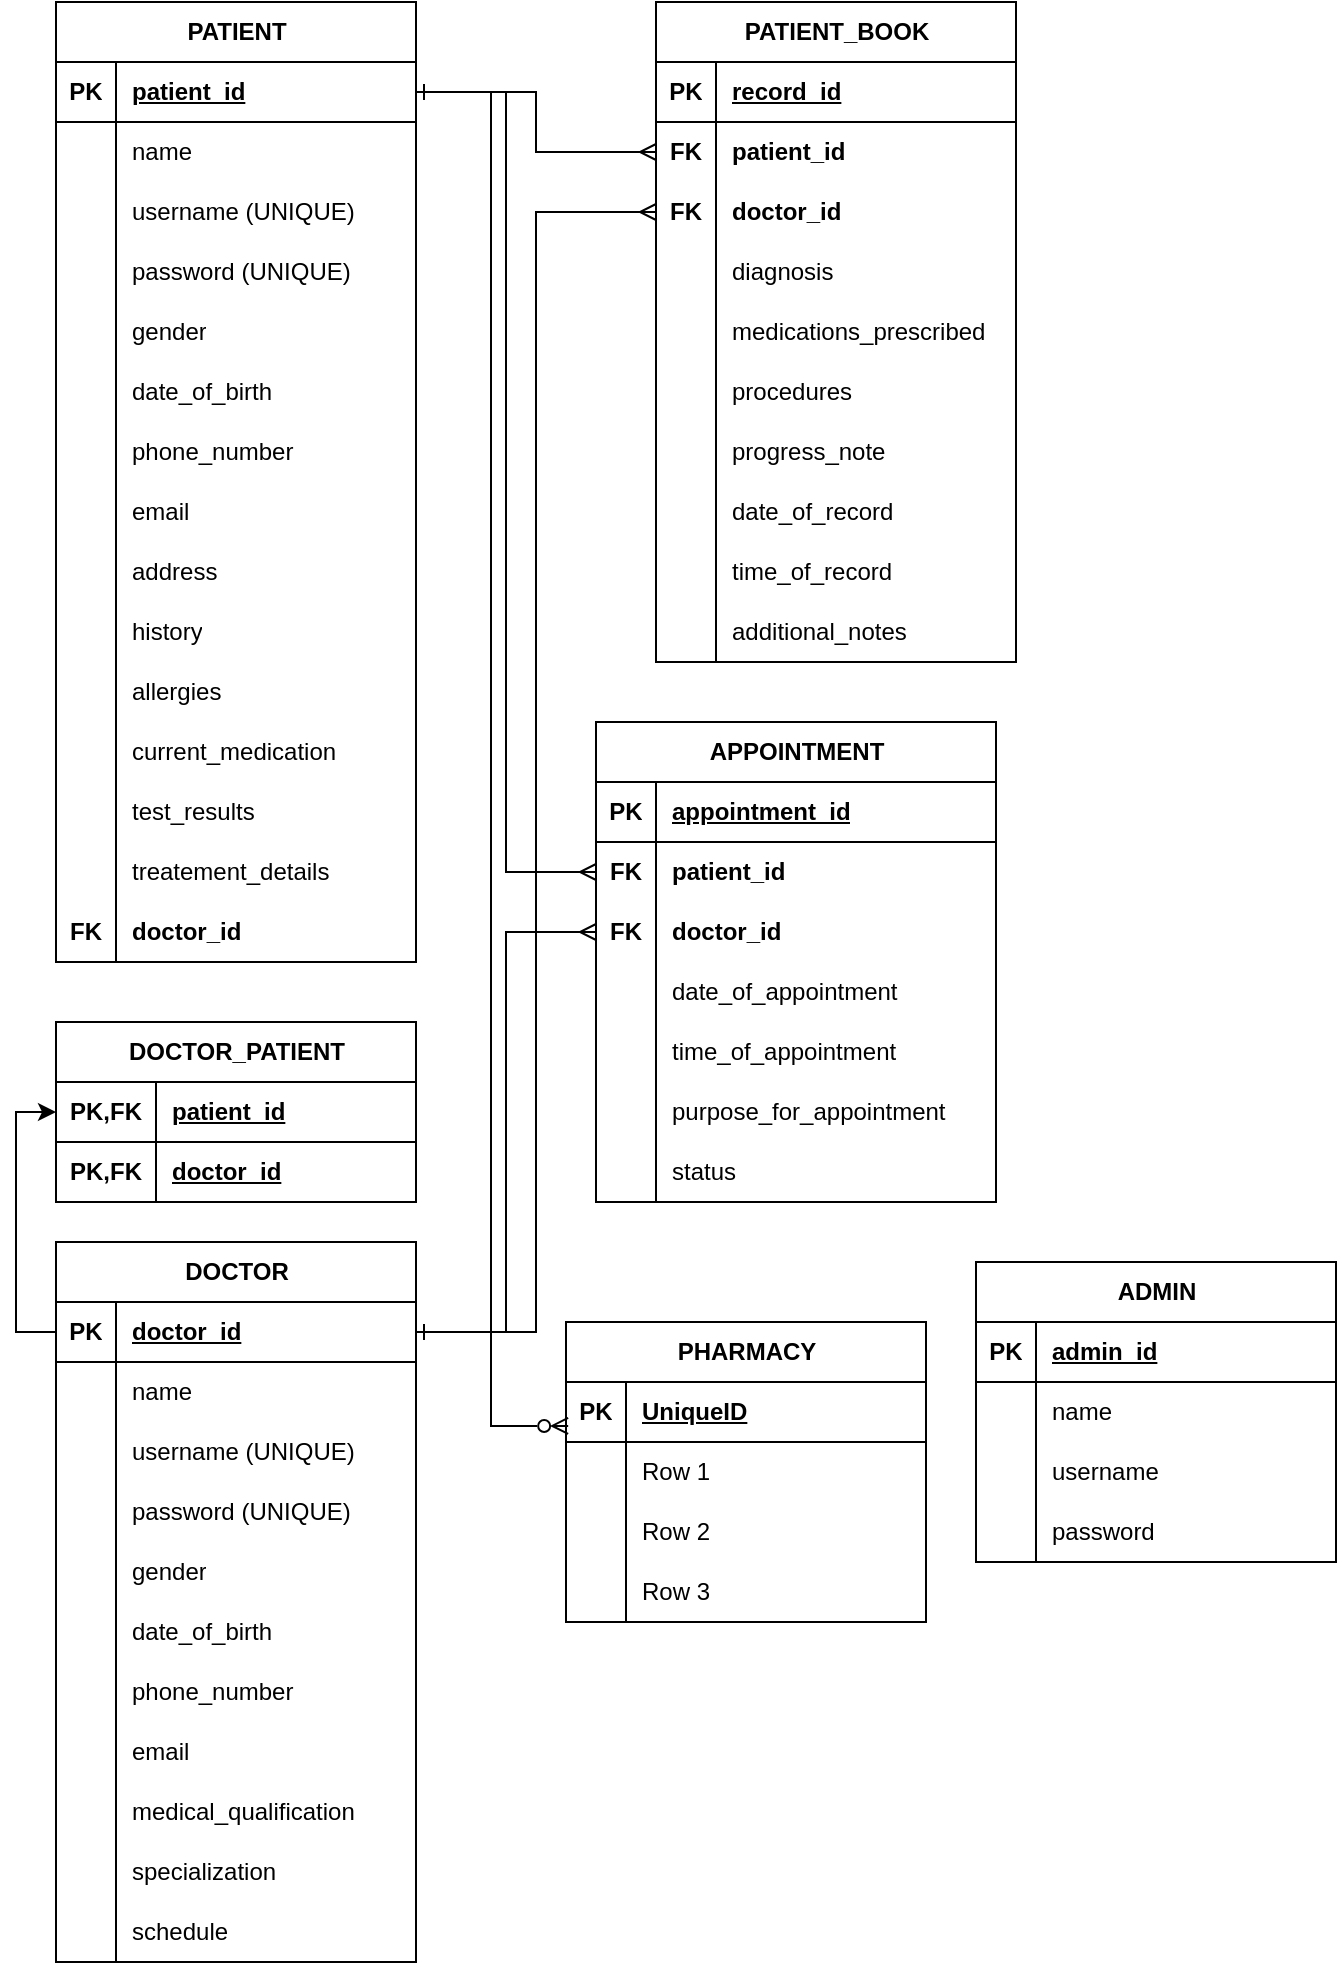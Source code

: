 <mxfile version="21.6.1" type="github">
  <diagram name="Page-1" id="iF0cYA6fv_yknLi8xPLP">
    <mxGraphModel dx="739" dy="453" grid="1" gridSize="10" guides="1" tooltips="1" connect="1" arrows="1" fold="1" page="1" pageScale="1" pageWidth="850" pageHeight="1100" math="0" shadow="0">
      <root>
        <mxCell id="0" />
        <mxCell id="1" parent="0" />
        <mxCell id="O5bN1ztFPxRPgAHaJIFw-1" value="PATIENT" style="shape=table;startSize=30;container=1;collapsible=1;childLayout=tableLayout;fixedRows=1;rowLines=0;fontStyle=1;align=center;resizeLast=1;html=1;" vertex="1" parent="1">
          <mxGeometry x="80" y="30" width="180" height="480" as="geometry" />
        </mxCell>
        <mxCell id="O5bN1ztFPxRPgAHaJIFw-2" value="" style="shape=tableRow;horizontal=0;startSize=0;swimlaneHead=0;swimlaneBody=0;fillColor=none;collapsible=0;dropTarget=0;points=[[0,0.5],[1,0.5]];portConstraint=eastwest;top=0;left=0;right=0;bottom=1;" vertex="1" parent="O5bN1ztFPxRPgAHaJIFw-1">
          <mxGeometry y="30" width="180" height="30" as="geometry" />
        </mxCell>
        <mxCell id="O5bN1ztFPxRPgAHaJIFw-3" value="PK" style="shape=partialRectangle;connectable=0;fillColor=none;top=0;left=0;bottom=0;right=0;fontStyle=1;overflow=hidden;whiteSpace=wrap;html=1;" vertex="1" parent="O5bN1ztFPxRPgAHaJIFw-2">
          <mxGeometry width="30" height="30" as="geometry">
            <mxRectangle width="30" height="30" as="alternateBounds" />
          </mxGeometry>
        </mxCell>
        <mxCell id="O5bN1ztFPxRPgAHaJIFw-4" value="patient_id" style="shape=partialRectangle;connectable=0;fillColor=none;top=0;left=0;bottom=0;right=0;align=left;spacingLeft=6;fontStyle=5;overflow=hidden;whiteSpace=wrap;html=1;" vertex="1" parent="O5bN1ztFPxRPgAHaJIFw-2">
          <mxGeometry x="30" width="150" height="30" as="geometry">
            <mxRectangle width="150" height="30" as="alternateBounds" />
          </mxGeometry>
        </mxCell>
        <mxCell id="O5bN1ztFPxRPgAHaJIFw-5" value="" style="shape=tableRow;horizontal=0;startSize=0;swimlaneHead=0;swimlaneBody=0;fillColor=none;collapsible=0;dropTarget=0;points=[[0,0.5],[1,0.5]];portConstraint=eastwest;top=0;left=0;right=0;bottom=0;" vertex="1" parent="O5bN1ztFPxRPgAHaJIFw-1">
          <mxGeometry y="60" width="180" height="30" as="geometry" />
        </mxCell>
        <mxCell id="O5bN1ztFPxRPgAHaJIFw-6" value="" style="shape=partialRectangle;connectable=0;fillColor=none;top=0;left=0;bottom=0;right=0;editable=1;overflow=hidden;whiteSpace=wrap;html=1;" vertex="1" parent="O5bN1ztFPxRPgAHaJIFw-5">
          <mxGeometry width="30" height="30" as="geometry">
            <mxRectangle width="30" height="30" as="alternateBounds" />
          </mxGeometry>
        </mxCell>
        <mxCell id="O5bN1ztFPxRPgAHaJIFw-7" value="name" style="shape=partialRectangle;connectable=0;fillColor=none;top=0;left=0;bottom=0;right=0;align=left;spacingLeft=6;overflow=hidden;whiteSpace=wrap;html=1;" vertex="1" parent="O5bN1ztFPxRPgAHaJIFw-5">
          <mxGeometry x="30" width="150" height="30" as="geometry">
            <mxRectangle width="150" height="30" as="alternateBounds" />
          </mxGeometry>
        </mxCell>
        <mxCell id="O5bN1ztFPxRPgAHaJIFw-118" value="" style="shape=tableRow;horizontal=0;startSize=0;swimlaneHead=0;swimlaneBody=0;fillColor=none;collapsible=0;dropTarget=0;points=[[0,0.5],[1,0.5]];portConstraint=eastwest;top=0;left=0;right=0;bottom=0;" vertex="1" parent="O5bN1ztFPxRPgAHaJIFw-1">
          <mxGeometry y="90" width="180" height="30" as="geometry" />
        </mxCell>
        <mxCell id="O5bN1ztFPxRPgAHaJIFw-119" value="" style="shape=partialRectangle;connectable=0;fillColor=none;top=0;left=0;bottom=0;right=0;editable=1;overflow=hidden;whiteSpace=wrap;html=1;" vertex="1" parent="O5bN1ztFPxRPgAHaJIFw-118">
          <mxGeometry width="30" height="30" as="geometry">
            <mxRectangle width="30" height="30" as="alternateBounds" />
          </mxGeometry>
        </mxCell>
        <mxCell id="O5bN1ztFPxRPgAHaJIFw-120" value="username (UNIQUE)" style="shape=partialRectangle;connectable=0;fillColor=none;top=0;left=0;bottom=0;right=0;align=left;spacingLeft=6;overflow=hidden;whiteSpace=wrap;html=1;" vertex="1" parent="O5bN1ztFPxRPgAHaJIFw-118">
          <mxGeometry x="30" width="150" height="30" as="geometry">
            <mxRectangle width="150" height="30" as="alternateBounds" />
          </mxGeometry>
        </mxCell>
        <mxCell id="O5bN1ztFPxRPgAHaJIFw-121" value="" style="shape=tableRow;horizontal=0;startSize=0;swimlaneHead=0;swimlaneBody=0;fillColor=none;collapsible=0;dropTarget=0;points=[[0,0.5],[1,0.5]];portConstraint=eastwest;top=0;left=0;right=0;bottom=0;" vertex="1" parent="O5bN1ztFPxRPgAHaJIFw-1">
          <mxGeometry y="120" width="180" height="30" as="geometry" />
        </mxCell>
        <mxCell id="O5bN1ztFPxRPgAHaJIFw-122" value="" style="shape=partialRectangle;connectable=0;fillColor=none;top=0;left=0;bottom=0;right=0;editable=1;overflow=hidden;whiteSpace=wrap;html=1;" vertex="1" parent="O5bN1ztFPxRPgAHaJIFw-121">
          <mxGeometry width="30" height="30" as="geometry">
            <mxRectangle width="30" height="30" as="alternateBounds" />
          </mxGeometry>
        </mxCell>
        <mxCell id="O5bN1ztFPxRPgAHaJIFw-123" value="password (UNIQUE)" style="shape=partialRectangle;connectable=0;fillColor=none;top=0;left=0;bottom=0;right=0;align=left;spacingLeft=6;overflow=hidden;whiteSpace=wrap;html=1;" vertex="1" parent="O5bN1ztFPxRPgAHaJIFw-121">
          <mxGeometry x="30" width="150" height="30" as="geometry">
            <mxRectangle width="150" height="30" as="alternateBounds" />
          </mxGeometry>
        </mxCell>
        <mxCell id="O5bN1ztFPxRPgAHaJIFw-8" value="" style="shape=tableRow;horizontal=0;startSize=0;swimlaneHead=0;swimlaneBody=0;fillColor=none;collapsible=0;dropTarget=0;points=[[0,0.5],[1,0.5]];portConstraint=eastwest;top=0;left=0;right=0;bottom=0;" vertex="1" parent="O5bN1ztFPxRPgAHaJIFw-1">
          <mxGeometry y="150" width="180" height="30" as="geometry" />
        </mxCell>
        <mxCell id="O5bN1ztFPxRPgAHaJIFw-9" value="" style="shape=partialRectangle;connectable=0;fillColor=none;top=0;left=0;bottom=0;right=0;editable=1;overflow=hidden;whiteSpace=wrap;html=1;" vertex="1" parent="O5bN1ztFPxRPgAHaJIFw-8">
          <mxGeometry width="30" height="30" as="geometry">
            <mxRectangle width="30" height="30" as="alternateBounds" />
          </mxGeometry>
        </mxCell>
        <mxCell id="O5bN1ztFPxRPgAHaJIFw-10" value="gender" style="shape=partialRectangle;connectable=0;fillColor=none;top=0;left=0;bottom=0;right=0;align=left;spacingLeft=6;overflow=hidden;whiteSpace=wrap;html=1;" vertex="1" parent="O5bN1ztFPxRPgAHaJIFw-8">
          <mxGeometry x="30" width="150" height="30" as="geometry">
            <mxRectangle width="150" height="30" as="alternateBounds" />
          </mxGeometry>
        </mxCell>
        <mxCell id="O5bN1ztFPxRPgAHaJIFw-11" value="" style="shape=tableRow;horizontal=0;startSize=0;swimlaneHead=0;swimlaneBody=0;fillColor=none;collapsible=0;dropTarget=0;points=[[0,0.5],[1,0.5]];portConstraint=eastwest;top=0;left=0;right=0;bottom=0;" vertex="1" parent="O5bN1ztFPxRPgAHaJIFw-1">
          <mxGeometry y="180" width="180" height="30" as="geometry" />
        </mxCell>
        <mxCell id="O5bN1ztFPxRPgAHaJIFw-12" value="" style="shape=partialRectangle;connectable=0;fillColor=none;top=0;left=0;bottom=0;right=0;editable=1;overflow=hidden;whiteSpace=wrap;html=1;" vertex="1" parent="O5bN1ztFPxRPgAHaJIFw-11">
          <mxGeometry width="30" height="30" as="geometry">
            <mxRectangle width="30" height="30" as="alternateBounds" />
          </mxGeometry>
        </mxCell>
        <mxCell id="O5bN1ztFPxRPgAHaJIFw-13" value="date_of_birth" style="shape=partialRectangle;connectable=0;fillColor=none;top=0;left=0;bottom=0;right=0;align=left;spacingLeft=6;overflow=hidden;whiteSpace=wrap;html=1;" vertex="1" parent="O5bN1ztFPxRPgAHaJIFw-11">
          <mxGeometry x="30" width="150" height="30" as="geometry">
            <mxRectangle width="150" height="30" as="alternateBounds" />
          </mxGeometry>
        </mxCell>
        <mxCell id="O5bN1ztFPxRPgAHaJIFw-79" value="" style="shape=tableRow;horizontal=0;startSize=0;swimlaneHead=0;swimlaneBody=0;fillColor=none;collapsible=0;dropTarget=0;points=[[0,0.5],[1,0.5]];portConstraint=eastwest;top=0;left=0;right=0;bottom=0;" vertex="1" parent="O5bN1ztFPxRPgAHaJIFw-1">
          <mxGeometry y="210" width="180" height="30" as="geometry" />
        </mxCell>
        <mxCell id="O5bN1ztFPxRPgAHaJIFw-80" value="" style="shape=partialRectangle;connectable=0;fillColor=none;top=0;left=0;bottom=0;right=0;editable=1;overflow=hidden;whiteSpace=wrap;html=1;" vertex="1" parent="O5bN1ztFPxRPgAHaJIFw-79">
          <mxGeometry width="30" height="30" as="geometry">
            <mxRectangle width="30" height="30" as="alternateBounds" />
          </mxGeometry>
        </mxCell>
        <mxCell id="O5bN1ztFPxRPgAHaJIFw-81" value="phone_number" style="shape=partialRectangle;connectable=0;fillColor=none;top=0;left=0;bottom=0;right=0;align=left;spacingLeft=6;overflow=hidden;whiteSpace=wrap;html=1;" vertex="1" parent="O5bN1ztFPxRPgAHaJIFw-79">
          <mxGeometry x="30" width="150" height="30" as="geometry">
            <mxRectangle width="150" height="30" as="alternateBounds" />
          </mxGeometry>
        </mxCell>
        <mxCell id="O5bN1ztFPxRPgAHaJIFw-82" value="" style="shape=tableRow;horizontal=0;startSize=0;swimlaneHead=0;swimlaneBody=0;fillColor=none;collapsible=0;dropTarget=0;points=[[0,0.5],[1,0.5]];portConstraint=eastwest;top=0;left=0;right=0;bottom=0;" vertex="1" parent="O5bN1ztFPxRPgAHaJIFw-1">
          <mxGeometry y="240" width="180" height="30" as="geometry" />
        </mxCell>
        <mxCell id="O5bN1ztFPxRPgAHaJIFw-83" value="" style="shape=partialRectangle;connectable=0;fillColor=none;top=0;left=0;bottom=0;right=0;editable=1;overflow=hidden;whiteSpace=wrap;html=1;" vertex="1" parent="O5bN1ztFPxRPgAHaJIFw-82">
          <mxGeometry width="30" height="30" as="geometry">
            <mxRectangle width="30" height="30" as="alternateBounds" />
          </mxGeometry>
        </mxCell>
        <mxCell id="O5bN1ztFPxRPgAHaJIFw-84" value="email" style="shape=partialRectangle;connectable=0;fillColor=none;top=0;left=0;bottom=0;right=0;align=left;spacingLeft=6;overflow=hidden;whiteSpace=wrap;html=1;" vertex="1" parent="O5bN1ztFPxRPgAHaJIFw-82">
          <mxGeometry x="30" width="150" height="30" as="geometry">
            <mxRectangle width="150" height="30" as="alternateBounds" />
          </mxGeometry>
        </mxCell>
        <mxCell id="O5bN1ztFPxRPgAHaJIFw-85" value="" style="shape=tableRow;horizontal=0;startSize=0;swimlaneHead=0;swimlaneBody=0;fillColor=none;collapsible=0;dropTarget=0;points=[[0,0.5],[1,0.5]];portConstraint=eastwest;top=0;left=0;right=0;bottom=0;" vertex="1" parent="O5bN1ztFPxRPgAHaJIFw-1">
          <mxGeometry y="270" width="180" height="30" as="geometry" />
        </mxCell>
        <mxCell id="O5bN1ztFPxRPgAHaJIFw-86" value="" style="shape=partialRectangle;connectable=0;fillColor=none;top=0;left=0;bottom=0;right=0;editable=1;overflow=hidden;whiteSpace=wrap;html=1;" vertex="1" parent="O5bN1ztFPxRPgAHaJIFw-85">
          <mxGeometry width="30" height="30" as="geometry">
            <mxRectangle width="30" height="30" as="alternateBounds" />
          </mxGeometry>
        </mxCell>
        <mxCell id="O5bN1ztFPxRPgAHaJIFw-87" value="address" style="shape=partialRectangle;connectable=0;fillColor=none;top=0;left=0;bottom=0;right=0;align=left;spacingLeft=6;overflow=hidden;whiteSpace=wrap;html=1;" vertex="1" parent="O5bN1ztFPxRPgAHaJIFw-85">
          <mxGeometry x="30" width="150" height="30" as="geometry">
            <mxRectangle width="150" height="30" as="alternateBounds" />
          </mxGeometry>
        </mxCell>
        <mxCell id="O5bN1ztFPxRPgAHaJIFw-88" value="" style="shape=tableRow;horizontal=0;startSize=0;swimlaneHead=0;swimlaneBody=0;fillColor=none;collapsible=0;dropTarget=0;points=[[0,0.5],[1,0.5]];portConstraint=eastwest;top=0;left=0;right=0;bottom=0;" vertex="1" parent="O5bN1ztFPxRPgAHaJIFw-1">
          <mxGeometry y="300" width="180" height="30" as="geometry" />
        </mxCell>
        <mxCell id="O5bN1ztFPxRPgAHaJIFw-89" value="" style="shape=partialRectangle;connectable=0;fillColor=none;top=0;left=0;bottom=0;right=0;editable=1;overflow=hidden;whiteSpace=wrap;html=1;" vertex="1" parent="O5bN1ztFPxRPgAHaJIFw-88">
          <mxGeometry width="30" height="30" as="geometry">
            <mxRectangle width="30" height="30" as="alternateBounds" />
          </mxGeometry>
        </mxCell>
        <mxCell id="O5bN1ztFPxRPgAHaJIFw-90" value="history" style="shape=partialRectangle;connectable=0;fillColor=none;top=0;left=0;bottom=0;right=0;align=left;spacingLeft=6;overflow=hidden;whiteSpace=wrap;html=1;" vertex="1" parent="O5bN1ztFPxRPgAHaJIFw-88">
          <mxGeometry x="30" width="150" height="30" as="geometry">
            <mxRectangle width="150" height="30" as="alternateBounds" />
          </mxGeometry>
        </mxCell>
        <mxCell id="O5bN1ztFPxRPgAHaJIFw-91" value="" style="shape=tableRow;horizontal=0;startSize=0;swimlaneHead=0;swimlaneBody=0;fillColor=none;collapsible=0;dropTarget=0;points=[[0,0.5],[1,0.5]];portConstraint=eastwest;top=0;left=0;right=0;bottom=0;" vertex="1" parent="O5bN1ztFPxRPgAHaJIFw-1">
          <mxGeometry y="330" width="180" height="30" as="geometry" />
        </mxCell>
        <mxCell id="O5bN1ztFPxRPgAHaJIFw-92" value="" style="shape=partialRectangle;connectable=0;fillColor=none;top=0;left=0;bottom=0;right=0;editable=1;overflow=hidden;whiteSpace=wrap;html=1;" vertex="1" parent="O5bN1ztFPxRPgAHaJIFw-91">
          <mxGeometry width="30" height="30" as="geometry">
            <mxRectangle width="30" height="30" as="alternateBounds" />
          </mxGeometry>
        </mxCell>
        <mxCell id="O5bN1ztFPxRPgAHaJIFw-93" value="allergies" style="shape=partialRectangle;connectable=0;fillColor=none;top=0;left=0;bottom=0;right=0;align=left;spacingLeft=6;overflow=hidden;whiteSpace=wrap;html=1;" vertex="1" parent="O5bN1ztFPxRPgAHaJIFw-91">
          <mxGeometry x="30" width="150" height="30" as="geometry">
            <mxRectangle width="150" height="30" as="alternateBounds" />
          </mxGeometry>
        </mxCell>
        <mxCell id="O5bN1ztFPxRPgAHaJIFw-94" value="" style="shape=tableRow;horizontal=0;startSize=0;swimlaneHead=0;swimlaneBody=0;fillColor=none;collapsible=0;dropTarget=0;points=[[0,0.5],[1,0.5]];portConstraint=eastwest;top=0;left=0;right=0;bottom=0;" vertex="1" parent="O5bN1ztFPxRPgAHaJIFw-1">
          <mxGeometry y="360" width="180" height="30" as="geometry" />
        </mxCell>
        <mxCell id="O5bN1ztFPxRPgAHaJIFw-95" value="" style="shape=partialRectangle;connectable=0;fillColor=none;top=0;left=0;bottom=0;right=0;editable=1;overflow=hidden;whiteSpace=wrap;html=1;" vertex="1" parent="O5bN1ztFPxRPgAHaJIFw-94">
          <mxGeometry width="30" height="30" as="geometry">
            <mxRectangle width="30" height="30" as="alternateBounds" />
          </mxGeometry>
        </mxCell>
        <mxCell id="O5bN1ztFPxRPgAHaJIFw-96" value="current_medication" style="shape=partialRectangle;connectable=0;fillColor=none;top=0;left=0;bottom=0;right=0;align=left;spacingLeft=6;overflow=hidden;whiteSpace=wrap;html=1;" vertex="1" parent="O5bN1ztFPxRPgAHaJIFw-94">
          <mxGeometry x="30" width="150" height="30" as="geometry">
            <mxRectangle width="150" height="30" as="alternateBounds" />
          </mxGeometry>
        </mxCell>
        <mxCell id="O5bN1ztFPxRPgAHaJIFw-97" value="" style="shape=tableRow;horizontal=0;startSize=0;swimlaneHead=0;swimlaneBody=0;fillColor=none;collapsible=0;dropTarget=0;points=[[0,0.5],[1,0.5]];portConstraint=eastwest;top=0;left=0;right=0;bottom=0;" vertex="1" parent="O5bN1ztFPxRPgAHaJIFw-1">
          <mxGeometry y="390" width="180" height="30" as="geometry" />
        </mxCell>
        <mxCell id="O5bN1ztFPxRPgAHaJIFw-98" value="" style="shape=partialRectangle;connectable=0;fillColor=none;top=0;left=0;bottom=0;right=0;editable=1;overflow=hidden;whiteSpace=wrap;html=1;" vertex="1" parent="O5bN1ztFPxRPgAHaJIFw-97">
          <mxGeometry width="30" height="30" as="geometry">
            <mxRectangle width="30" height="30" as="alternateBounds" />
          </mxGeometry>
        </mxCell>
        <mxCell id="O5bN1ztFPxRPgAHaJIFw-99" value="test_results" style="shape=partialRectangle;connectable=0;fillColor=none;top=0;left=0;bottom=0;right=0;align=left;spacingLeft=6;overflow=hidden;whiteSpace=wrap;html=1;" vertex="1" parent="O5bN1ztFPxRPgAHaJIFw-97">
          <mxGeometry x="30" width="150" height="30" as="geometry">
            <mxRectangle width="150" height="30" as="alternateBounds" />
          </mxGeometry>
        </mxCell>
        <mxCell id="O5bN1ztFPxRPgAHaJIFw-100" value="" style="shape=tableRow;horizontal=0;startSize=0;swimlaneHead=0;swimlaneBody=0;fillColor=none;collapsible=0;dropTarget=0;points=[[0,0.5],[1,0.5]];portConstraint=eastwest;top=0;left=0;right=0;bottom=0;" vertex="1" parent="O5bN1ztFPxRPgAHaJIFw-1">
          <mxGeometry y="420" width="180" height="30" as="geometry" />
        </mxCell>
        <mxCell id="O5bN1ztFPxRPgAHaJIFw-101" value="" style="shape=partialRectangle;connectable=0;fillColor=none;top=0;left=0;bottom=0;right=0;editable=1;overflow=hidden;whiteSpace=wrap;html=1;" vertex="1" parent="O5bN1ztFPxRPgAHaJIFw-100">
          <mxGeometry width="30" height="30" as="geometry">
            <mxRectangle width="30" height="30" as="alternateBounds" />
          </mxGeometry>
        </mxCell>
        <mxCell id="O5bN1ztFPxRPgAHaJIFw-102" value="treatement_details" style="shape=partialRectangle;connectable=0;fillColor=none;top=0;left=0;bottom=0;right=0;align=left;spacingLeft=6;overflow=hidden;whiteSpace=wrap;html=1;" vertex="1" parent="O5bN1ztFPxRPgAHaJIFw-100">
          <mxGeometry x="30" width="150" height="30" as="geometry">
            <mxRectangle width="150" height="30" as="alternateBounds" />
          </mxGeometry>
        </mxCell>
        <mxCell id="O5bN1ztFPxRPgAHaJIFw-106" value="" style="shape=tableRow;horizontal=0;startSize=0;swimlaneHead=0;swimlaneBody=0;fillColor=none;collapsible=0;dropTarget=0;points=[[0,0.5],[1,0.5]];portConstraint=eastwest;top=0;left=0;right=0;bottom=0;" vertex="1" parent="O5bN1ztFPxRPgAHaJIFw-1">
          <mxGeometry y="450" width="180" height="30" as="geometry" />
        </mxCell>
        <mxCell id="O5bN1ztFPxRPgAHaJIFw-107" value="&lt;b&gt;FK&lt;/b&gt;" style="shape=partialRectangle;connectable=0;fillColor=none;top=0;left=0;bottom=0;right=0;editable=1;overflow=hidden;whiteSpace=wrap;html=1;" vertex="1" parent="O5bN1ztFPxRPgAHaJIFw-106">
          <mxGeometry width="30" height="30" as="geometry">
            <mxRectangle width="30" height="30" as="alternateBounds" />
          </mxGeometry>
        </mxCell>
        <mxCell id="O5bN1ztFPxRPgAHaJIFw-108" value="&lt;b&gt;doctor_id&lt;/b&gt;" style="shape=partialRectangle;connectable=0;fillColor=none;top=0;left=0;bottom=0;right=0;align=left;spacingLeft=6;overflow=hidden;whiteSpace=wrap;html=1;" vertex="1" parent="O5bN1ztFPxRPgAHaJIFw-106">
          <mxGeometry x="30" width="150" height="30" as="geometry">
            <mxRectangle width="150" height="30" as="alternateBounds" />
          </mxGeometry>
        </mxCell>
        <mxCell id="O5bN1ztFPxRPgAHaJIFw-14" value="ADMIN" style="shape=table;startSize=30;container=1;collapsible=1;childLayout=tableLayout;fixedRows=1;rowLines=0;fontStyle=1;align=center;resizeLast=1;html=1;" vertex="1" parent="1">
          <mxGeometry x="540" y="660" width="180" height="150" as="geometry" />
        </mxCell>
        <mxCell id="O5bN1ztFPxRPgAHaJIFw-15" value="" style="shape=tableRow;horizontal=0;startSize=0;swimlaneHead=0;swimlaneBody=0;fillColor=none;collapsible=0;dropTarget=0;points=[[0,0.5],[1,0.5]];portConstraint=eastwest;top=0;left=0;right=0;bottom=1;" vertex="1" parent="O5bN1ztFPxRPgAHaJIFw-14">
          <mxGeometry y="30" width="180" height="30" as="geometry" />
        </mxCell>
        <mxCell id="O5bN1ztFPxRPgAHaJIFw-16" value="PK" style="shape=partialRectangle;connectable=0;fillColor=none;top=0;left=0;bottom=0;right=0;fontStyle=1;overflow=hidden;whiteSpace=wrap;html=1;" vertex="1" parent="O5bN1ztFPxRPgAHaJIFw-15">
          <mxGeometry width="30" height="30" as="geometry">
            <mxRectangle width="30" height="30" as="alternateBounds" />
          </mxGeometry>
        </mxCell>
        <mxCell id="O5bN1ztFPxRPgAHaJIFw-17" value="admin_id" style="shape=partialRectangle;connectable=0;fillColor=none;top=0;left=0;bottom=0;right=0;align=left;spacingLeft=6;fontStyle=5;overflow=hidden;whiteSpace=wrap;html=1;" vertex="1" parent="O5bN1ztFPxRPgAHaJIFw-15">
          <mxGeometry x="30" width="150" height="30" as="geometry">
            <mxRectangle width="150" height="30" as="alternateBounds" />
          </mxGeometry>
        </mxCell>
        <mxCell id="O5bN1ztFPxRPgAHaJIFw-18" value="" style="shape=tableRow;horizontal=0;startSize=0;swimlaneHead=0;swimlaneBody=0;fillColor=none;collapsible=0;dropTarget=0;points=[[0,0.5],[1,0.5]];portConstraint=eastwest;top=0;left=0;right=0;bottom=0;" vertex="1" parent="O5bN1ztFPxRPgAHaJIFw-14">
          <mxGeometry y="60" width="180" height="30" as="geometry" />
        </mxCell>
        <mxCell id="O5bN1ztFPxRPgAHaJIFw-19" value="" style="shape=partialRectangle;connectable=0;fillColor=none;top=0;left=0;bottom=0;right=0;editable=1;overflow=hidden;whiteSpace=wrap;html=1;" vertex="1" parent="O5bN1ztFPxRPgAHaJIFw-18">
          <mxGeometry width="30" height="30" as="geometry">
            <mxRectangle width="30" height="30" as="alternateBounds" />
          </mxGeometry>
        </mxCell>
        <mxCell id="O5bN1ztFPxRPgAHaJIFw-20" value="name" style="shape=partialRectangle;connectable=0;fillColor=none;top=0;left=0;bottom=0;right=0;align=left;spacingLeft=6;overflow=hidden;whiteSpace=wrap;html=1;" vertex="1" parent="O5bN1ztFPxRPgAHaJIFw-18">
          <mxGeometry x="30" width="150" height="30" as="geometry">
            <mxRectangle width="150" height="30" as="alternateBounds" />
          </mxGeometry>
        </mxCell>
        <mxCell id="O5bN1ztFPxRPgAHaJIFw-21" value="" style="shape=tableRow;horizontal=0;startSize=0;swimlaneHead=0;swimlaneBody=0;fillColor=none;collapsible=0;dropTarget=0;points=[[0,0.5],[1,0.5]];portConstraint=eastwest;top=0;left=0;right=0;bottom=0;" vertex="1" parent="O5bN1ztFPxRPgAHaJIFw-14">
          <mxGeometry y="90" width="180" height="30" as="geometry" />
        </mxCell>
        <mxCell id="O5bN1ztFPxRPgAHaJIFw-22" value="" style="shape=partialRectangle;connectable=0;fillColor=none;top=0;left=0;bottom=0;right=0;editable=1;overflow=hidden;whiteSpace=wrap;html=1;" vertex="1" parent="O5bN1ztFPxRPgAHaJIFw-21">
          <mxGeometry width="30" height="30" as="geometry">
            <mxRectangle width="30" height="30" as="alternateBounds" />
          </mxGeometry>
        </mxCell>
        <mxCell id="O5bN1ztFPxRPgAHaJIFw-23" value="username" style="shape=partialRectangle;connectable=0;fillColor=none;top=0;left=0;bottom=0;right=0;align=left;spacingLeft=6;overflow=hidden;whiteSpace=wrap;html=1;" vertex="1" parent="O5bN1ztFPxRPgAHaJIFw-21">
          <mxGeometry x="30" width="150" height="30" as="geometry">
            <mxRectangle width="150" height="30" as="alternateBounds" />
          </mxGeometry>
        </mxCell>
        <mxCell id="O5bN1ztFPxRPgAHaJIFw-24" value="" style="shape=tableRow;horizontal=0;startSize=0;swimlaneHead=0;swimlaneBody=0;fillColor=none;collapsible=0;dropTarget=0;points=[[0,0.5],[1,0.5]];portConstraint=eastwest;top=0;left=0;right=0;bottom=0;" vertex="1" parent="O5bN1ztFPxRPgAHaJIFw-14">
          <mxGeometry y="120" width="180" height="30" as="geometry" />
        </mxCell>
        <mxCell id="O5bN1ztFPxRPgAHaJIFw-25" value="" style="shape=partialRectangle;connectable=0;fillColor=none;top=0;left=0;bottom=0;right=0;editable=1;overflow=hidden;whiteSpace=wrap;html=1;" vertex="1" parent="O5bN1ztFPxRPgAHaJIFw-24">
          <mxGeometry width="30" height="30" as="geometry">
            <mxRectangle width="30" height="30" as="alternateBounds" />
          </mxGeometry>
        </mxCell>
        <mxCell id="O5bN1ztFPxRPgAHaJIFw-26" value="password" style="shape=partialRectangle;connectable=0;fillColor=none;top=0;left=0;bottom=0;right=0;align=left;spacingLeft=6;overflow=hidden;whiteSpace=wrap;html=1;" vertex="1" parent="O5bN1ztFPxRPgAHaJIFw-24">
          <mxGeometry x="30" width="150" height="30" as="geometry">
            <mxRectangle width="150" height="30" as="alternateBounds" />
          </mxGeometry>
        </mxCell>
        <mxCell id="O5bN1ztFPxRPgAHaJIFw-27" value="DOCTOR" style="shape=table;startSize=30;container=1;collapsible=1;childLayout=tableLayout;fixedRows=1;rowLines=0;fontStyle=1;align=center;resizeLast=1;html=1;" vertex="1" parent="1">
          <mxGeometry x="80" y="650" width="180" height="360" as="geometry" />
        </mxCell>
        <mxCell id="O5bN1ztFPxRPgAHaJIFw-28" value="" style="shape=tableRow;horizontal=0;startSize=0;swimlaneHead=0;swimlaneBody=0;fillColor=none;collapsible=0;dropTarget=0;points=[[0,0.5],[1,0.5]];portConstraint=eastwest;top=0;left=0;right=0;bottom=1;" vertex="1" parent="O5bN1ztFPxRPgAHaJIFw-27">
          <mxGeometry y="30" width="180" height="30" as="geometry" />
        </mxCell>
        <mxCell id="O5bN1ztFPxRPgAHaJIFw-29" value="PK" style="shape=partialRectangle;connectable=0;fillColor=none;top=0;left=0;bottom=0;right=0;fontStyle=1;overflow=hidden;whiteSpace=wrap;html=1;" vertex="1" parent="O5bN1ztFPxRPgAHaJIFw-28">
          <mxGeometry width="30" height="30" as="geometry">
            <mxRectangle width="30" height="30" as="alternateBounds" />
          </mxGeometry>
        </mxCell>
        <mxCell id="O5bN1ztFPxRPgAHaJIFw-30" value="doctor_id" style="shape=partialRectangle;connectable=0;fillColor=none;top=0;left=0;bottom=0;right=0;align=left;spacingLeft=6;fontStyle=5;overflow=hidden;whiteSpace=wrap;html=1;" vertex="1" parent="O5bN1ztFPxRPgAHaJIFw-28">
          <mxGeometry x="30" width="150" height="30" as="geometry">
            <mxRectangle width="150" height="30" as="alternateBounds" />
          </mxGeometry>
        </mxCell>
        <mxCell id="O5bN1ztFPxRPgAHaJIFw-31" value="" style="shape=tableRow;horizontal=0;startSize=0;swimlaneHead=0;swimlaneBody=0;fillColor=none;collapsible=0;dropTarget=0;points=[[0,0.5],[1,0.5]];portConstraint=eastwest;top=0;left=0;right=0;bottom=0;" vertex="1" parent="O5bN1ztFPxRPgAHaJIFw-27">
          <mxGeometry y="60" width="180" height="30" as="geometry" />
        </mxCell>
        <mxCell id="O5bN1ztFPxRPgAHaJIFw-32" value="" style="shape=partialRectangle;connectable=0;fillColor=none;top=0;left=0;bottom=0;right=0;editable=1;overflow=hidden;whiteSpace=wrap;html=1;" vertex="1" parent="O5bN1ztFPxRPgAHaJIFw-31">
          <mxGeometry width="30" height="30" as="geometry">
            <mxRectangle width="30" height="30" as="alternateBounds" />
          </mxGeometry>
        </mxCell>
        <mxCell id="O5bN1ztFPxRPgAHaJIFw-33" value="name" style="shape=partialRectangle;connectable=0;fillColor=none;top=0;left=0;bottom=0;right=0;align=left;spacingLeft=6;overflow=hidden;whiteSpace=wrap;html=1;" vertex="1" parent="O5bN1ztFPxRPgAHaJIFw-31">
          <mxGeometry x="30" width="150" height="30" as="geometry">
            <mxRectangle width="150" height="30" as="alternateBounds" />
          </mxGeometry>
        </mxCell>
        <mxCell id="O5bN1ztFPxRPgAHaJIFw-124" value="" style="shape=tableRow;horizontal=0;startSize=0;swimlaneHead=0;swimlaneBody=0;fillColor=none;collapsible=0;dropTarget=0;points=[[0,0.5],[1,0.5]];portConstraint=eastwest;top=0;left=0;right=0;bottom=0;" vertex="1" parent="O5bN1ztFPxRPgAHaJIFw-27">
          <mxGeometry y="90" width="180" height="30" as="geometry" />
        </mxCell>
        <mxCell id="O5bN1ztFPxRPgAHaJIFw-125" value="" style="shape=partialRectangle;connectable=0;fillColor=none;top=0;left=0;bottom=0;right=0;editable=1;overflow=hidden;whiteSpace=wrap;html=1;" vertex="1" parent="O5bN1ztFPxRPgAHaJIFw-124">
          <mxGeometry width="30" height="30" as="geometry">
            <mxRectangle width="30" height="30" as="alternateBounds" />
          </mxGeometry>
        </mxCell>
        <mxCell id="O5bN1ztFPxRPgAHaJIFw-126" value="username (UNIQUE)" style="shape=partialRectangle;connectable=0;fillColor=none;top=0;left=0;bottom=0;right=0;align=left;spacingLeft=6;overflow=hidden;whiteSpace=wrap;html=1;" vertex="1" parent="O5bN1ztFPxRPgAHaJIFw-124">
          <mxGeometry x="30" width="150" height="30" as="geometry">
            <mxRectangle width="150" height="30" as="alternateBounds" />
          </mxGeometry>
        </mxCell>
        <mxCell id="O5bN1ztFPxRPgAHaJIFw-127" value="" style="shape=tableRow;horizontal=0;startSize=0;swimlaneHead=0;swimlaneBody=0;fillColor=none;collapsible=0;dropTarget=0;points=[[0,0.5],[1,0.5]];portConstraint=eastwest;top=0;left=0;right=0;bottom=0;" vertex="1" parent="O5bN1ztFPxRPgAHaJIFw-27">
          <mxGeometry y="120" width="180" height="30" as="geometry" />
        </mxCell>
        <mxCell id="O5bN1ztFPxRPgAHaJIFw-128" value="" style="shape=partialRectangle;connectable=0;fillColor=none;top=0;left=0;bottom=0;right=0;editable=1;overflow=hidden;whiteSpace=wrap;html=1;" vertex="1" parent="O5bN1ztFPxRPgAHaJIFw-127">
          <mxGeometry width="30" height="30" as="geometry">
            <mxRectangle width="30" height="30" as="alternateBounds" />
          </mxGeometry>
        </mxCell>
        <mxCell id="O5bN1ztFPxRPgAHaJIFw-129" value="password (UNIQUE)" style="shape=partialRectangle;connectable=0;fillColor=none;top=0;left=0;bottom=0;right=0;align=left;spacingLeft=6;overflow=hidden;whiteSpace=wrap;html=1;" vertex="1" parent="O5bN1ztFPxRPgAHaJIFw-127">
          <mxGeometry x="30" width="150" height="30" as="geometry">
            <mxRectangle width="150" height="30" as="alternateBounds" />
          </mxGeometry>
        </mxCell>
        <mxCell id="O5bN1ztFPxRPgAHaJIFw-34" value="" style="shape=tableRow;horizontal=0;startSize=0;swimlaneHead=0;swimlaneBody=0;fillColor=none;collapsible=0;dropTarget=0;points=[[0,0.5],[1,0.5]];portConstraint=eastwest;top=0;left=0;right=0;bottom=0;" vertex="1" parent="O5bN1ztFPxRPgAHaJIFw-27">
          <mxGeometry y="150" width="180" height="30" as="geometry" />
        </mxCell>
        <mxCell id="O5bN1ztFPxRPgAHaJIFw-35" value="" style="shape=partialRectangle;connectable=0;fillColor=none;top=0;left=0;bottom=0;right=0;editable=1;overflow=hidden;whiteSpace=wrap;html=1;" vertex="1" parent="O5bN1ztFPxRPgAHaJIFw-34">
          <mxGeometry width="30" height="30" as="geometry">
            <mxRectangle width="30" height="30" as="alternateBounds" />
          </mxGeometry>
        </mxCell>
        <mxCell id="O5bN1ztFPxRPgAHaJIFw-36" value="gender" style="shape=partialRectangle;connectable=0;fillColor=none;top=0;left=0;bottom=0;right=0;align=left;spacingLeft=6;overflow=hidden;whiteSpace=wrap;html=1;" vertex="1" parent="O5bN1ztFPxRPgAHaJIFw-34">
          <mxGeometry x="30" width="150" height="30" as="geometry">
            <mxRectangle width="150" height="30" as="alternateBounds" />
          </mxGeometry>
        </mxCell>
        <mxCell id="O5bN1ztFPxRPgAHaJIFw-37" value="" style="shape=tableRow;horizontal=0;startSize=0;swimlaneHead=0;swimlaneBody=0;fillColor=none;collapsible=0;dropTarget=0;points=[[0,0.5],[1,0.5]];portConstraint=eastwest;top=0;left=0;right=0;bottom=0;" vertex="1" parent="O5bN1ztFPxRPgAHaJIFw-27">
          <mxGeometry y="180" width="180" height="30" as="geometry" />
        </mxCell>
        <mxCell id="O5bN1ztFPxRPgAHaJIFw-38" value="" style="shape=partialRectangle;connectable=0;fillColor=none;top=0;left=0;bottom=0;right=0;editable=1;overflow=hidden;whiteSpace=wrap;html=1;" vertex="1" parent="O5bN1ztFPxRPgAHaJIFw-37">
          <mxGeometry width="30" height="30" as="geometry">
            <mxRectangle width="30" height="30" as="alternateBounds" />
          </mxGeometry>
        </mxCell>
        <mxCell id="O5bN1ztFPxRPgAHaJIFw-39" value="date_of_birth" style="shape=partialRectangle;connectable=0;fillColor=none;top=0;left=0;bottom=0;right=0;align=left;spacingLeft=6;overflow=hidden;whiteSpace=wrap;html=1;" vertex="1" parent="O5bN1ztFPxRPgAHaJIFw-37">
          <mxGeometry x="30" width="150" height="30" as="geometry">
            <mxRectangle width="150" height="30" as="alternateBounds" />
          </mxGeometry>
        </mxCell>
        <mxCell id="O5bN1ztFPxRPgAHaJIFw-109" value="" style="shape=tableRow;horizontal=0;startSize=0;swimlaneHead=0;swimlaneBody=0;fillColor=none;collapsible=0;dropTarget=0;points=[[0,0.5],[1,0.5]];portConstraint=eastwest;top=0;left=0;right=0;bottom=0;" vertex="1" parent="O5bN1ztFPxRPgAHaJIFw-27">
          <mxGeometry y="210" width="180" height="30" as="geometry" />
        </mxCell>
        <mxCell id="O5bN1ztFPxRPgAHaJIFw-110" value="" style="shape=partialRectangle;connectable=0;fillColor=none;top=0;left=0;bottom=0;right=0;editable=1;overflow=hidden;whiteSpace=wrap;html=1;" vertex="1" parent="O5bN1ztFPxRPgAHaJIFw-109">
          <mxGeometry width="30" height="30" as="geometry">
            <mxRectangle width="30" height="30" as="alternateBounds" />
          </mxGeometry>
        </mxCell>
        <mxCell id="O5bN1ztFPxRPgAHaJIFw-111" value="phone_number" style="shape=partialRectangle;connectable=0;fillColor=none;top=0;left=0;bottom=0;right=0;align=left;spacingLeft=6;overflow=hidden;whiteSpace=wrap;html=1;" vertex="1" parent="O5bN1ztFPxRPgAHaJIFw-109">
          <mxGeometry x="30" width="150" height="30" as="geometry">
            <mxRectangle width="150" height="30" as="alternateBounds" />
          </mxGeometry>
        </mxCell>
        <mxCell id="O5bN1ztFPxRPgAHaJIFw-112" value="" style="shape=tableRow;horizontal=0;startSize=0;swimlaneHead=0;swimlaneBody=0;fillColor=none;collapsible=0;dropTarget=0;points=[[0,0.5],[1,0.5]];portConstraint=eastwest;top=0;left=0;right=0;bottom=0;" vertex="1" parent="O5bN1ztFPxRPgAHaJIFw-27">
          <mxGeometry y="240" width="180" height="30" as="geometry" />
        </mxCell>
        <mxCell id="O5bN1ztFPxRPgAHaJIFw-113" value="" style="shape=partialRectangle;connectable=0;fillColor=none;top=0;left=0;bottom=0;right=0;editable=1;overflow=hidden;whiteSpace=wrap;html=1;" vertex="1" parent="O5bN1ztFPxRPgAHaJIFw-112">
          <mxGeometry width="30" height="30" as="geometry">
            <mxRectangle width="30" height="30" as="alternateBounds" />
          </mxGeometry>
        </mxCell>
        <mxCell id="O5bN1ztFPxRPgAHaJIFw-114" value="email" style="shape=partialRectangle;connectable=0;fillColor=none;top=0;left=0;bottom=0;right=0;align=left;spacingLeft=6;overflow=hidden;whiteSpace=wrap;html=1;" vertex="1" parent="O5bN1ztFPxRPgAHaJIFw-112">
          <mxGeometry x="30" width="150" height="30" as="geometry">
            <mxRectangle width="150" height="30" as="alternateBounds" />
          </mxGeometry>
        </mxCell>
        <mxCell id="O5bN1ztFPxRPgAHaJIFw-130" value="" style="shape=tableRow;horizontal=0;startSize=0;swimlaneHead=0;swimlaneBody=0;fillColor=none;collapsible=0;dropTarget=0;points=[[0,0.5],[1,0.5]];portConstraint=eastwest;top=0;left=0;right=0;bottom=0;" vertex="1" parent="O5bN1ztFPxRPgAHaJIFw-27">
          <mxGeometry y="270" width="180" height="30" as="geometry" />
        </mxCell>
        <mxCell id="O5bN1ztFPxRPgAHaJIFw-131" value="" style="shape=partialRectangle;connectable=0;fillColor=none;top=0;left=0;bottom=0;right=0;editable=1;overflow=hidden;whiteSpace=wrap;html=1;" vertex="1" parent="O5bN1ztFPxRPgAHaJIFw-130">
          <mxGeometry width="30" height="30" as="geometry">
            <mxRectangle width="30" height="30" as="alternateBounds" />
          </mxGeometry>
        </mxCell>
        <mxCell id="O5bN1ztFPxRPgAHaJIFw-132" value="medical_qualification" style="shape=partialRectangle;connectable=0;fillColor=none;top=0;left=0;bottom=0;right=0;align=left;spacingLeft=6;overflow=hidden;whiteSpace=wrap;html=1;" vertex="1" parent="O5bN1ztFPxRPgAHaJIFw-130">
          <mxGeometry x="30" width="150" height="30" as="geometry">
            <mxRectangle width="150" height="30" as="alternateBounds" />
          </mxGeometry>
        </mxCell>
        <mxCell id="O5bN1ztFPxRPgAHaJIFw-133" value="" style="shape=tableRow;horizontal=0;startSize=0;swimlaneHead=0;swimlaneBody=0;fillColor=none;collapsible=0;dropTarget=0;points=[[0,0.5],[1,0.5]];portConstraint=eastwest;top=0;left=0;right=0;bottom=0;" vertex="1" parent="O5bN1ztFPxRPgAHaJIFw-27">
          <mxGeometry y="300" width="180" height="30" as="geometry" />
        </mxCell>
        <mxCell id="O5bN1ztFPxRPgAHaJIFw-134" value="" style="shape=partialRectangle;connectable=0;fillColor=none;top=0;left=0;bottom=0;right=0;editable=1;overflow=hidden;whiteSpace=wrap;html=1;" vertex="1" parent="O5bN1ztFPxRPgAHaJIFw-133">
          <mxGeometry width="30" height="30" as="geometry">
            <mxRectangle width="30" height="30" as="alternateBounds" />
          </mxGeometry>
        </mxCell>
        <mxCell id="O5bN1ztFPxRPgAHaJIFw-135" value="specialization" style="shape=partialRectangle;connectable=0;fillColor=none;top=0;left=0;bottom=0;right=0;align=left;spacingLeft=6;overflow=hidden;whiteSpace=wrap;html=1;" vertex="1" parent="O5bN1ztFPxRPgAHaJIFw-133">
          <mxGeometry x="30" width="150" height="30" as="geometry">
            <mxRectangle width="150" height="30" as="alternateBounds" />
          </mxGeometry>
        </mxCell>
        <mxCell id="O5bN1ztFPxRPgAHaJIFw-136" value="" style="shape=tableRow;horizontal=0;startSize=0;swimlaneHead=0;swimlaneBody=0;fillColor=none;collapsible=0;dropTarget=0;points=[[0,0.5],[1,0.5]];portConstraint=eastwest;top=0;left=0;right=0;bottom=0;" vertex="1" parent="O5bN1ztFPxRPgAHaJIFw-27">
          <mxGeometry y="330" width="180" height="30" as="geometry" />
        </mxCell>
        <mxCell id="O5bN1ztFPxRPgAHaJIFw-137" value="" style="shape=partialRectangle;connectable=0;fillColor=none;top=0;left=0;bottom=0;right=0;editable=1;overflow=hidden;whiteSpace=wrap;html=1;" vertex="1" parent="O5bN1ztFPxRPgAHaJIFw-136">
          <mxGeometry width="30" height="30" as="geometry">
            <mxRectangle width="30" height="30" as="alternateBounds" />
          </mxGeometry>
        </mxCell>
        <mxCell id="O5bN1ztFPxRPgAHaJIFw-138" value="schedule" style="shape=partialRectangle;connectable=0;fillColor=none;top=0;left=0;bottom=0;right=0;align=left;spacingLeft=6;overflow=hidden;whiteSpace=wrap;html=1;" vertex="1" parent="O5bN1ztFPxRPgAHaJIFw-136">
          <mxGeometry x="30" width="150" height="30" as="geometry">
            <mxRectangle width="150" height="30" as="alternateBounds" />
          </mxGeometry>
        </mxCell>
        <mxCell id="O5bN1ztFPxRPgAHaJIFw-40" value="APPOINTMENT" style="shape=table;startSize=30;container=1;collapsible=1;childLayout=tableLayout;fixedRows=1;rowLines=0;fontStyle=1;align=center;resizeLast=1;html=1;" vertex="1" parent="1">
          <mxGeometry x="350" y="390" width="200" height="240" as="geometry" />
        </mxCell>
        <mxCell id="O5bN1ztFPxRPgAHaJIFw-41" value="" style="shape=tableRow;horizontal=0;startSize=0;swimlaneHead=0;swimlaneBody=0;fillColor=none;collapsible=0;dropTarget=0;points=[[0,0.5],[1,0.5]];portConstraint=eastwest;top=0;left=0;right=0;bottom=1;" vertex="1" parent="O5bN1ztFPxRPgAHaJIFw-40">
          <mxGeometry y="30" width="200" height="30" as="geometry" />
        </mxCell>
        <mxCell id="O5bN1ztFPxRPgAHaJIFw-42" value="PK" style="shape=partialRectangle;connectable=0;fillColor=none;top=0;left=0;bottom=0;right=0;fontStyle=1;overflow=hidden;whiteSpace=wrap;html=1;" vertex="1" parent="O5bN1ztFPxRPgAHaJIFw-41">
          <mxGeometry width="30" height="30" as="geometry">
            <mxRectangle width="30" height="30" as="alternateBounds" />
          </mxGeometry>
        </mxCell>
        <mxCell id="O5bN1ztFPxRPgAHaJIFw-43" value="appointment_id" style="shape=partialRectangle;connectable=0;fillColor=none;top=0;left=0;bottom=0;right=0;align=left;spacingLeft=6;fontStyle=5;overflow=hidden;whiteSpace=wrap;html=1;" vertex="1" parent="O5bN1ztFPxRPgAHaJIFw-41">
          <mxGeometry x="30" width="170" height="30" as="geometry">
            <mxRectangle width="170" height="30" as="alternateBounds" />
          </mxGeometry>
        </mxCell>
        <mxCell id="O5bN1ztFPxRPgAHaJIFw-44" value="" style="shape=tableRow;horizontal=0;startSize=0;swimlaneHead=0;swimlaneBody=0;fillColor=none;collapsible=0;dropTarget=0;points=[[0,0.5],[1,0.5]];portConstraint=eastwest;top=0;left=0;right=0;bottom=0;" vertex="1" parent="O5bN1ztFPxRPgAHaJIFw-40">
          <mxGeometry y="60" width="200" height="30" as="geometry" />
        </mxCell>
        <mxCell id="O5bN1ztFPxRPgAHaJIFw-45" value="&lt;b&gt;FK&lt;/b&gt;" style="shape=partialRectangle;connectable=0;fillColor=none;top=0;left=0;bottom=0;right=0;editable=1;overflow=hidden;whiteSpace=wrap;html=1;" vertex="1" parent="O5bN1ztFPxRPgAHaJIFw-44">
          <mxGeometry width="30" height="30" as="geometry">
            <mxRectangle width="30" height="30" as="alternateBounds" />
          </mxGeometry>
        </mxCell>
        <mxCell id="O5bN1ztFPxRPgAHaJIFw-46" value="patient_id" style="shape=partialRectangle;connectable=0;fillColor=none;top=0;left=0;bottom=0;right=0;align=left;spacingLeft=6;overflow=hidden;whiteSpace=wrap;html=1;fontStyle=1" vertex="1" parent="O5bN1ztFPxRPgAHaJIFw-44">
          <mxGeometry x="30" width="170" height="30" as="geometry">
            <mxRectangle width="170" height="30" as="alternateBounds" />
          </mxGeometry>
        </mxCell>
        <mxCell id="O5bN1ztFPxRPgAHaJIFw-47" value="" style="shape=tableRow;horizontal=0;startSize=0;swimlaneHead=0;swimlaneBody=0;fillColor=none;collapsible=0;dropTarget=0;points=[[0,0.5],[1,0.5]];portConstraint=eastwest;top=0;left=0;right=0;bottom=0;" vertex="1" parent="O5bN1ztFPxRPgAHaJIFw-40">
          <mxGeometry y="90" width="200" height="30" as="geometry" />
        </mxCell>
        <mxCell id="O5bN1ztFPxRPgAHaJIFw-48" value="&lt;b&gt;FK&lt;/b&gt;" style="shape=partialRectangle;connectable=0;fillColor=none;top=0;left=0;bottom=0;right=0;editable=1;overflow=hidden;whiteSpace=wrap;html=1;" vertex="1" parent="O5bN1ztFPxRPgAHaJIFw-47">
          <mxGeometry width="30" height="30" as="geometry">
            <mxRectangle width="30" height="30" as="alternateBounds" />
          </mxGeometry>
        </mxCell>
        <mxCell id="O5bN1ztFPxRPgAHaJIFw-49" value="doctor_id" style="shape=partialRectangle;connectable=0;fillColor=none;top=0;left=0;bottom=0;right=0;align=left;spacingLeft=6;overflow=hidden;whiteSpace=wrap;html=1;fontStyle=1" vertex="1" parent="O5bN1ztFPxRPgAHaJIFw-47">
          <mxGeometry x="30" width="170" height="30" as="geometry">
            <mxRectangle width="170" height="30" as="alternateBounds" />
          </mxGeometry>
        </mxCell>
        <mxCell id="O5bN1ztFPxRPgAHaJIFw-50" value="" style="shape=tableRow;horizontal=0;startSize=0;swimlaneHead=0;swimlaneBody=0;fillColor=none;collapsible=0;dropTarget=0;points=[[0,0.5],[1,0.5]];portConstraint=eastwest;top=0;left=0;right=0;bottom=0;" vertex="1" parent="O5bN1ztFPxRPgAHaJIFw-40">
          <mxGeometry y="120" width="200" height="30" as="geometry" />
        </mxCell>
        <mxCell id="O5bN1ztFPxRPgAHaJIFw-51" value="" style="shape=partialRectangle;connectable=0;fillColor=none;top=0;left=0;bottom=0;right=0;editable=1;overflow=hidden;whiteSpace=wrap;html=1;" vertex="1" parent="O5bN1ztFPxRPgAHaJIFw-50">
          <mxGeometry width="30" height="30" as="geometry">
            <mxRectangle width="30" height="30" as="alternateBounds" />
          </mxGeometry>
        </mxCell>
        <mxCell id="O5bN1ztFPxRPgAHaJIFw-52" value="date_of_appointment" style="shape=partialRectangle;connectable=0;fillColor=none;top=0;left=0;bottom=0;right=0;align=left;spacingLeft=6;overflow=hidden;whiteSpace=wrap;html=1;" vertex="1" parent="O5bN1ztFPxRPgAHaJIFw-50">
          <mxGeometry x="30" width="170" height="30" as="geometry">
            <mxRectangle width="170" height="30" as="alternateBounds" />
          </mxGeometry>
        </mxCell>
        <mxCell id="O5bN1ztFPxRPgAHaJIFw-142" value="" style="shape=tableRow;horizontal=0;startSize=0;swimlaneHead=0;swimlaneBody=0;fillColor=none;collapsible=0;dropTarget=0;points=[[0,0.5],[1,0.5]];portConstraint=eastwest;top=0;left=0;right=0;bottom=0;" vertex="1" parent="O5bN1ztFPxRPgAHaJIFw-40">
          <mxGeometry y="150" width="200" height="30" as="geometry" />
        </mxCell>
        <mxCell id="O5bN1ztFPxRPgAHaJIFw-143" value="" style="shape=partialRectangle;connectable=0;fillColor=none;top=0;left=0;bottom=0;right=0;editable=1;overflow=hidden;whiteSpace=wrap;html=1;" vertex="1" parent="O5bN1ztFPxRPgAHaJIFw-142">
          <mxGeometry width="30" height="30" as="geometry">
            <mxRectangle width="30" height="30" as="alternateBounds" />
          </mxGeometry>
        </mxCell>
        <mxCell id="O5bN1ztFPxRPgAHaJIFw-144" value="time_of_appointment" style="shape=partialRectangle;connectable=0;fillColor=none;top=0;left=0;bottom=0;right=0;align=left;spacingLeft=6;overflow=hidden;whiteSpace=wrap;html=1;" vertex="1" parent="O5bN1ztFPxRPgAHaJIFw-142">
          <mxGeometry x="30" width="170" height="30" as="geometry">
            <mxRectangle width="170" height="30" as="alternateBounds" />
          </mxGeometry>
        </mxCell>
        <mxCell id="O5bN1ztFPxRPgAHaJIFw-145" value="" style="shape=tableRow;horizontal=0;startSize=0;swimlaneHead=0;swimlaneBody=0;fillColor=none;collapsible=0;dropTarget=0;points=[[0,0.5],[1,0.5]];portConstraint=eastwest;top=0;left=0;right=0;bottom=0;" vertex="1" parent="O5bN1ztFPxRPgAHaJIFw-40">
          <mxGeometry y="180" width="200" height="30" as="geometry" />
        </mxCell>
        <mxCell id="O5bN1ztFPxRPgAHaJIFw-146" value="" style="shape=partialRectangle;connectable=0;fillColor=none;top=0;left=0;bottom=0;right=0;editable=1;overflow=hidden;whiteSpace=wrap;html=1;" vertex="1" parent="O5bN1ztFPxRPgAHaJIFw-145">
          <mxGeometry width="30" height="30" as="geometry">
            <mxRectangle width="30" height="30" as="alternateBounds" />
          </mxGeometry>
        </mxCell>
        <mxCell id="O5bN1ztFPxRPgAHaJIFw-147" value="purpose_for_appointment" style="shape=partialRectangle;connectable=0;fillColor=none;top=0;left=0;bottom=0;right=0;align=left;spacingLeft=6;overflow=hidden;whiteSpace=wrap;html=1;" vertex="1" parent="O5bN1ztFPxRPgAHaJIFw-145">
          <mxGeometry x="30" width="170" height="30" as="geometry">
            <mxRectangle width="170" height="30" as="alternateBounds" />
          </mxGeometry>
        </mxCell>
        <mxCell id="O5bN1ztFPxRPgAHaJIFw-148" value="" style="shape=tableRow;horizontal=0;startSize=0;swimlaneHead=0;swimlaneBody=0;fillColor=none;collapsible=0;dropTarget=0;points=[[0,0.5],[1,0.5]];portConstraint=eastwest;top=0;left=0;right=0;bottom=0;" vertex="1" parent="O5bN1ztFPxRPgAHaJIFw-40">
          <mxGeometry y="210" width="200" height="30" as="geometry" />
        </mxCell>
        <mxCell id="O5bN1ztFPxRPgAHaJIFw-149" value="" style="shape=partialRectangle;connectable=0;fillColor=none;top=0;left=0;bottom=0;right=0;editable=1;overflow=hidden;whiteSpace=wrap;html=1;" vertex="1" parent="O5bN1ztFPxRPgAHaJIFw-148">
          <mxGeometry width="30" height="30" as="geometry">
            <mxRectangle width="30" height="30" as="alternateBounds" />
          </mxGeometry>
        </mxCell>
        <mxCell id="O5bN1ztFPxRPgAHaJIFw-150" value="status" style="shape=partialRectangle;connectable=0;fillColor=none;top=0;left=0;bottom=0;right=0;align=left;spacingLeft=6;overflow=hidden;whiteSpace=wrap;html=1;" vertex="1" parent="O5bN1ztFPxRPgAHaJIFw-148">
          <mxGeometry x="30" width="170" height="30" as="geometry">
            <mxRectangle width="170" height="30" as="alternateBounds" />
          </mxGeometry>
        </mxCell>
        <mxCell id="O5bN1ztFPxRPgAHaJIFw-53" value="PHARMACY" style="shape=table;startSize=30;container=1;collapsible=1;childLayout=tableLayout;fixedRows=1;rowLines=0;fontStyle=1;align=center;resizeLast=1;html=1;" vertex="1" parent="1">
          <mxGeometry x="335" y="690" width="180" height="150" as="geometry" />
        </mxCell>
        <mxCell id="O5bN1ztFPxRPgAHaJIFw-54" value="" style="shape=tableRow;horizontal=0;startSize=0;swimlaneHead=0;swimlaneBody=0;fillColor=none;collapsible=0;dropTarget=0;points=[[0,0.5],[1,0.5]];portConstraint=eastwest;top=0;left=0;right=0;bottom=1;" vertex="1" parent="O5bN1ztFPxRPgAHaJIFw-53">
          <mxGeometry y="30" width="180" height="30" as="geometry" />
        </mxCell>
        <mxCell id="O5bN1ztFPxRPgAHaJIFw-55" value="PK" style="shape=partialRectangle;connectable=0;fillColor=none;top=0;left=0;bottom=0;right=0;fontStyle=1;overflow=hidden;whiteSpace=wrap;html=1;" vertex="1" parent="O5bN1ztFPxRPgAHaJIFw-54">
          <mxGeometry width="30" height="30" as="geometry">
            <mxRectangle width="30" height="30" as="alternateBounds" />
          </mxGeometry>
        </mxCell>
        <mxCell id="O5bN1ztFPxRPgAHaJIFw-56" value="UniqueID" style="shape=partialRectangle;connectable=0;fillColor=none;top=0;left=0;bottom=0;right=0;align=left;spacingLeft=6;fontStyle=5;overflow=hidden;whiteSpace=wrap;html=1;" vertex="1" parent="O5bN1ztFPxRPgAHaJIFw-54">
          <mxGeometry x="30" width="150" height="30" as="geometry">
            <mxRectangle width="150" height="30" as="alternateBounds" />
          </mxGeometry>
        </mxCell>
        <mxCell id="O5bN1ztFPxRPgAHaJIFw-57" value="" style="shape=tableRow;horizontal=0;startSize=0;swimlaneHead=0;swimlaneBody=0;fillColor=none;collapsible=0;dropTarget=0;points=[[0,0.5],[1,0.5]];portConstraint=eastwest;top=0;left=0;right=0;bottom=0;" vertex="1" parent="O5bN1ztFPxRPgAHaJIFw-53">
          <mxGeometry y="60" width="180" height="30" as="geometry" />
        </mxCell>
        <mxCell id="O5bN1ztFPxRPgAHaJIFw-58" value="" style="shape=partialRectangle;connectable=0;fillColor=none;top=0;left=0;bottom=0;right=0;editable=1;overflow=hidden;whiteSpace=wrap;html=1;" vertex="1" parent="O5bN1ztFPxRPgAHaJIFw-57">
          <mxGeometry width="30" height="30" as="geometry">
            <mxRectangle width="30" height="30" as="alternateBounds" />
          </mxGeometry>
        </mxCell>
        <mxCell id="O5bN1ztFPxRPgAHaJIFw-59" value="Row 1" style="shape=partialRectangle;connectable=0;fillColor=none;top=0;left=0;bottom=0;right=0;align=left;spacingLeft=6;overflow=hidden;whiteSpace=wrap;html=1;" vertex="1" parent="O5bN1ztFPxRPgAHaJIFw-57">
          <mxGeometry x="30" width="150" height="30" as="geometry">
            <mxRectangle width="150" height="30" as="alternateBounds" />
          </mxGeometry>
        </mxCell>
        <mxCell id="O5bN1ztFPxRPgAHaJIFw-60" value="" style="shape=tableRow;horizontal=0;startSize=0;swimlaneHead=0;swimlaneBody=0;fillColor=none;collapsible=0;dropTarget=0;points=[[0,0.5],[1,0.5]];portConstraint=eastwest;top=0;left=0;right=0;bottom=0;" vertex="1" parent="O5bN1ztFPxRPgAHaJIFw-53">
          <mxGeometry y="90" width="180" height="30" as="geometry" />
        </mxCell>
        <mxCell id="O5bN1ztFPxRPgAHaJIFw-61" value="" style="shape=partialRectangle;connectable=0;fillColor=none;top=0;left=0;bottom=0;right=0;editable=1;overflow=hidden;whiteSpace=wrap;html=1;" vertex="1" parent="O5bN1ztFPxRPgAHaJIFw-60">
          <mxGeometry width="30" height="30" as="geometry">
            <mxRectangle width="30" height="30" as="alternateBounds" />
          </mxGeometry>
        </mxCell>
        <mxCell id="O5bN1ztFPxRPgAHaJIFw-62" value="Row 2" style="shape=partialRectangle;connectable=0;fillColor=none;top=0;left=0;bottom=0;right=0;align=left;spacingLeft=6;overflow=hidden;whiteSpace=wrap;html=1;" vertex="1" parent="O5bN1ztFPxRPgAHaJIFw-60">
          <mxGeometry x="30" width="150" height="30" as="geometry">
            <mxRectangle width="150" height="30" as="alternateBounds" />
          </mxGeometry>
        </mxCell>
        <mxCell id="O5bN1ztFPxRPgAHaJIFw-63" value="" style="shape=tableRow;horizontal=0;startSize=0;swimlaneHead=0;swimlaneBody=0;fillColor=none;collapsible=0;dropTarget=0;points=[[0,0.5],[1,0.5]];portConstraint=eastwest;top=0;left=0;right=0;bottom=0;" vertex="1" parent="O5bN1ztFPxRPgAHaJIFw-53">
          <mxGeometry y="120" width="180" height="30" as="geometry" />
        </mxCell>
        <mxCell id="O5bN1ztFPxRPgAHaJIFw-64" value="" style="shape=partialRectangle;connectable=0;fillColor=none;top=0;left=0;bottom=0;right=0;editable=1;overflow=hidden;whiteSpace=wrap;html=1;" vertex="1" parent="O5bN1ztFPxRPgAHaJIFw-63">
          <mxGeometry width="30" height="30" as="geometry">
            <mxRectangle width="30" height="30" as="alternateBounds" />
          </mxGeometry>
        </mxCell>
        <mxCell id="O5bN1ztFPxRPgAHaJIFw-65" value="Row 3" style="shape=partialRectangle;connectable=0;fillColor=none;top=0;left=0;bottom=0;right=0;align=left;spacingLeft=6;overflow=hidden;whiteSpace=wrap;html=1;" vertex="1" parent="O5bN1ztFPxRPgAHaJIFw-63">
          <mxGeometry x="30" width="150" height="30" as="geometry">
            <mxRectangle width="150" height="30" as="alternateBounds" />
          </mxGeometry>
        </mxCell>
        <mxCell id="O5bN1ztFPxRPgAHaJIFw-66" value="PATIENT_BOOK" style="shape=table;startSize=30;container=1;collapsible=1;childLayout=tableLayout;fixedRows=1;rowLines=0;fontStyle=1;align=center;resizeLast=1;html=1;" vertex="1" parent="1">
          <mxGeometry x="380" y="30" width="180" height="330" as="geometry" />
        </mxCell>
        <mxCell id="O5bN1ztFPxRPgAHaJIFw-67" value="" style="shape=tableRow;horizontal=0;startSize=0;swimlaneHead=0;swimlaneBody=0;fillColor=none;collapsible=0;dropTarget=0;points=[[0,0.5],[1,0.5]];portConstraint=eastwest;top=0;left=0;right=0;bottom=1;" vertex="1" parent="O5bN1ztFPxRPgAHaJIFw-66">
          <mxGeometry y="30" width="180" height="30" as="geometry" />
        </mxCell>
        <mxCell id="O5bN1ztFPxRPgAHaJIFw-68" value="PK" style="shape=partialRectangle;connectable=0;fillColor=none;top=0;left=0;bottom=0;right=0;fontStyle=1;overflow=hidden;whiteSpace=wrap;html=1;" vertex="1" parent="O5bN1ztFPxRPgAHaJIFw-67">
          <mxGeometry width="30" height="30" as="geometry">
            <mxRectangle width="30" height="30" as="alternateBounds" />
          </mxGeometry>
        </mxCell>
        <mxCell id="O5bN1ztFPxRPgAHaJIFw-69" value="record_id" style="shape=partialRectangle;connectable=0;fillColor=none;top=0;left=0;bottom=0;right=0;align=left;spacingLeft=6;fontStyle=5;overflow=hidden;whiteSpace=wrap;html=1;" vertex="1" parent="O5bN1ztFPxRPgAHaJIFw-67">
          <mxGeometry x="30" width="150" height="30" as="geometry">
            <mxRectangle width="150" height="30" as="alternateBounds" />
          </mxGeometry>
        </mxCell>
        <mxCell id="O5bN1ztFPxRPgAHaJIFw-70" value="" style="shape=tableRow;horizontal=0;startSize=0;swimlaneHead=0;swimlaneBody=0;fillColor=none;collapsible=0;dropTarget=0;points=[[0,0.5],[1,0.5]];portConstraint=eastwest;top=0;left=0;right=0;bottom=0;" vertex="1" parent="O5bN1ztFPxRPgAHaJIFw-66">
          <mxGeometry y="60" width="180" height="30" as="geometry" />
        </mxCell>
        <mxCell id="O5bN1ztFPxRPgAHaJIFw-71" value="&lt;b&gt;FK&lt;/b&gt;" style="shape=partialRectangle;connectable=0;fillColor=none;top=0;left=0;bottom=0;right=0;editable=1;overflow=hidden;whiteSpace=wrap;html=1;" vertex="1" parent="O5bN1ztFPxRPgAHaJIFw-70">
          <mxGeometry width="30" height="30" as="geometry">
            <mxRectangle width="30" height="30" as="alternateBounds" />
          </mxGeometry>
        </mxCell>
        <mxCell id="O5bN1ztFPxRPgAHaJIFw-72" value="patient_id" style="shape=partialRectangle;connectable=0;fillColor=none;top=0;left=0;bottom=0;right=0;align=left;spacingLeft=6;overflow=hidden;whiteSpace=wrap;html=1;fontStyle=1" vertex="1" parent="O5bN1ztFPxRPgAHaJIFw-70">
          <mxGeometry x="30" width="150" height="30" as="geometry">
            <mxRectangle width="150" height="30" as="alternateBounds" />
          </mxGeometry>
        </mxCell>
        <mxCell id="O5bN1ztFPxRPgAHaJIFw-73" value="" style="shape=tableRow;horizontal=0;startSize=0;swimlaneHead=0;swimlaneBody=0;fillColor=none;collapsible=0;dropTarget=0;points=[[0,0.5],[1,0.5]];portConstraint=eastwest;top=0;left=0;right=0;bottom=0;" vertex="1" parent="O5bN1ztFPxRPgAHaJIFw-66">
          <mxGeometry y="90" width="180" height="30" as="geometry" />
        </mxCell>
        <mxCell id="O5bN1ztFPxRPgAHaJIFw-74" value="&lt;b&gt;FK&lt;/b&gt;" style="shape=partialRectangle;connectable=0;fillColor=none;top=0;left=0;bottom=0;right=0;editable=1;overflow=hidden;whiteSpace=wrap;html=1;" vertex="1" parent="O5bN1ztFPxRPgAHaJIFw-73">
          <mxGeometry width="30" height="30" as="geometry">
            <mxRectangle width="30" height="30" as="alternateBounds" />
          </mxGeometry>
        </mxCell>
        <mxCell id="O5bN1ztFPxRPgAHaJIFw-75" value="doctor_id" style="shape=partialRectangle;connectable=0;fillColor=none;top=0;left=0;bottom=0;right=0;align=left;spacingLeft=6;overflow=hidden;whiteSpace=wrap;html=1;fontStyle=1" vertex="1" parent="O5bN1ztFPxRPgAHaJIFw-73">
          <mxGeometry x="30" width="150" height="30" as="geometry">
            <mxRectangle width="150" height="30" as="alternateBounds" />
          </mxGeometry>
        </mxCell>
        <mxCell id="O5bN1ztFPxRPgAHaJIFw-76" value="" style="shape=tableRow;horizontal=0;startSize=0;swimlaneHead=0;swimlaneBody=0;fillColor=none;collapsible=0;dropTarget=0;points=[[0,0.5],[1,0.5]];portConstraint=eastwest;top=0;left=0;right=0;bottom=0;" vertex="1" parent="O5bN1ztFPxRPgAHaJIFw-66">
          <mxGeometry y="120" width="180" height="30" as="geometry" />
        </mxCell>
        <mxCell id="O5bN1ztFPxRPgAHaJIFw-77" value="" style="shape=partialRectangle;connectable=0;fillColor=none;top=0;left=0;bottom=0;right=0;editable=1;overflow=hidden;whiteSpace=wrap;html=1;" vertex="1" parent="O5bN1ztFPxRPgAHaJIFw-76">
          <mxGeometry width="30" height="30" as="geometry">
            <mxRectangle width="30" height="30" as="alternateBounds" />
          </mxGeometry>
        </mxCell>
        <mxCell id="O5bN1ztFPxRPgAHaJIFw-78" value="diagnosis" style="shape=partialRectangle;connectable=0;fillColor=none;top=0;left=0;bottom=0;right=0;align=left;spacingLeft=6;overflow=hidden;whiteSpace=wrap;html=1;" vertex="1" parent="O5bN1ztFPxRPgAHaJIFw-76">
          <mxGeometry x="30" width="150" height="30" as="geometry">
            <mxRectangle width="150" height="30" as="alternateBounds" />
          </mxGeometry>
        </mxCell>
        <mxCell id="O5bN1ztFPxRPgAHaJIFw-151" value="" style="shape=tableRow;horizontal=0;startSize=0;swimlaneHead=0;swimlaneBody=0;fillColor=none;collapsible=0;dropTarget=0;points=[[0,0.5],[1,0.5]];portConstraint=eastwest;top=0;left=0;right=0;bottom=0;" vertex="1" parent="O5bN1ztFPxRPgAHaJIFw-66">
          <mxGeometry y="150" width="180" height="30" as="geometry" />
        </mxCell>
        <mxCell id="O5bN1ztFPxRPgAHaJIFw-152" value="" style="shape=partialRectangle;connectable=0;fillColor=none;top=0;left=0;bottom=0;right=0;editable=1;overflow=hidden;whiteSpace=wrap;html=1;" vertex="1" parent="O5bN1ztFPxRPgAHaJIFw-151">
          <mxGeometry width="30" height="30" as="geometry">
            <mxRectangle width="30" height="30" as="alternateBounds" />
          </mxGeometry>
        </mxCell>
        <mxCell id="O5bN1ztFPxRPgAHaJIFw-153" value="medications_prescribed" style="shape=partialRectangle;connectable=0;fillColor=none;top=0;left=0;bottom=0;right=0;align=left;spacingLeft=6;overflow=hidden;whiteSpace=wrap;html=1;" vertex="1" parent="O5bN1ztFPxRPgAHaJIFw-151">
          <mxGeometry x="30" width="150" height="30" as="geometry">
            <mxRectangle width="150" height="30" as="alternateBounds" />
          </mxGeometry>
        </mxCell>
        <mxCell id="O5bN1ztFPxRPgAHaJIFw-154" value="" style="shape=tableRow;horizontal=0;startSize=0;swimlaneHead=0;swimlaneBody=0;fillColor=none;collapsible=0;dropTarget=0;points=[[0,0.5],[1,0.5]];portConstraint=eastwest;top=0;left=0;right=0;bottom=0;" vertex="1" parent="O5bN1ztFPxRPgAHaJIFw-66">
          <mxGeometry y="180" width="180" height="30" as="geometry" />
        </mxCell>
        <mxCell id="O5bN1ztFPxRPgAHaJIFw-155" value="" style="shape=partialRectangle;connectable=0;fillColor=none;top=0;left=0;bottom=0;right=0;editable=1;overflow=hidden;whiteSpace=wrap;html=1;" vertex="1" parent="O5bN1ztFPxRPgAHaJIFw-154">
          <mxGeometry width="30" height="30" as="geometry">
            <mxRectangle width="30" height="30" as="alternateBounds" />
          </mxGeometry>
        </mxCell>
        <mxCell id="O5bN1ztFPxRPgAHaJIFw-156" value="procedures" style="shape=partialRectangle;connectable=0;fillColor=none;top=0;left=0;bottom=0;right=0;align=left;spacingLeft=6;overflow=hidden;whiteSpace=wrap;html=1;" vertex="1" parent="O5bN1ztFPxRPgAHaJIFw-154">
          <mxGeometry x="30" width="150" height="30" as="geometry">
            <mxRectangle width="150" height="30" as="alternateBounds" />
          </mxGeometry>
        </mxCell>
        <mxCell id="O5bN1ztFPxRPgAHaJIFw-157" value="" style="shape=tableRow;horizontal=0;startSize=0;swimlaneHead=0;swimlaneBody=0;fillColor=none;collapsible=0;dropTarget=0;points=[[0,0.5],[1,0.5]];portConstraint=eastwest;top=0;left=0;right=0;bottom=0;" vertex="1" parent="O5bN1ztFPxRPgAHaJIFw-66">
          <mxGeometry y="210" width="180" height="30" as="geometry" />
        </mxCell>
        <mxCell id="O5bN1ztFPxRPgAHaJIFw-158" value="" style="shape=partialRectangle;connectable=0;fillColor=none;top=0;left=0;bottom=0;right=0;editable=1;overflow=hidden;whiteSpace=wrap;html=1;" vertex="1" parent="O5bN1ztFPxRPgAHaJIFw-157">
          <mxGeometry width="30" height="30" as="geometry">
            <mxRectangle width="30" height="30" as="alternateBounds" />
          </mxGeometry>
        </mxCell>
        <mxCell id="O5bN1ztFPxRPgAHaJIFw-159" value="progress_note" style="shape=partialRectangle;connectable=0;fillColor=none;top=0;left=0;bottom=0;right=0;align=left;spacingLeft=6;overflow=hidden;whiteSpace=wrap;html=1;" vertex="1" parent="O5bN1ztFPxRPgAHaJIFw-157">
          <mxGeometry x="30" width="150" height="30" as="geometry">
            <mxRectangle width="150" height="30" as="alternateBounds" />
          </mxGeometry>
        </mxCell>
        <mxCell id="O5bN1ztFPxRPgAHaJIFw-166" value="" style="shape=tableRow;horizontal=0;startSize=0;swimlaneHead=0;swimlaneBody=0;fillColor=none;collapsible=0;dropTarget=0;points=[[0,0.5],[1,0.5]];portConstraint=eastwest;top=0;left=0;right=0;bottom=0;" vertex="1" parent="O5bN1ztFPxRPgAHaJIFw-66">
          <mxGeometry y="240" width="180" height="30" as="geometry" />
        </mxCell>
        <mxCell id="O5bN1ztFPxRPgAHaJIFw-167" value="" style="shape=partialRectangle;connectable=0;fillColor=none;top=0;left=0;bottom=0;right=0;editable=1;overflow=hidden;whiteSpace=wrap;html=1;" vertex="1" parent="O5bN1ztFPxRPgAHaJIFw-166">
          <mxGeometry width="30" height="30" as="geometry">
            <mxRectangle width="30" height="30" as="alternateBounds" />
          </mxGeometry>
        </mxCell>
        <mxCell id="O5bN1ztFPxRPgAHaJIFw-168" value="date_of_record" style="shape=partialRectangle;connectable=0;fillColor=none;top=0;left=0;bottom=0;right=0;align=left;spacingLeft=6;overflow=hidden;whiteSpace=wrap;html=1;" vertex="1" parent="O5bN1ztFPxRPgAHaJIFw-166">
          <mxGeometry x="30" width="150" height="30" as="geometry">
            <mxRectangle width="150" height="30" as="alternateBounds" />
          </mxGeometry>
        </mxCell>
        <mxCell id="O5bN1ztFPxRPgAHaJIFw-169" value="" style="shape=tableRow;horizontal=0;startSize=0;swimlaneHead=0;swimlaneBody=0;fillColor=none;collapsible=0;dropTarget=0;points=[[0,0.5],[1,0.5]];portConstraint=eastwest;top=0;left=0;right=0;bottom=0;" vertex="1" parent="O5bN1ztFPxRPgAHaJIFw-66">
          <mxGeometry y="270" width="180" height="30" as="geometry" />
        </mxCell>
        <mxCell id="O5bN1ztFPxRPgAHaJIFw-170" value="" style="shape=partialRectangle;connectable=0;fillColor=none;top=0;left=0;bottom=0;right=0;editable=1;overflow=hidden;whiteSpace=wrap;html=1;" vertex="1" parent="O5bN1ztFPxRPgAHaJIFw-169">
          <mxGeometry width="30" height="30" as="geometry">
            <mxRectangle width="30" height="30" as="alternateBounds" />
          </mxGeometry>
        </mxCell>
        <mxCell id="O5bN1ztFPxRPgAHaJIFw-171" value="time_of_record" style="shape=partialRectangle;connectable=0;fillColor=none;top=0;left=0;bottom=0;right=0;align=left;spacingLeft=6;overflow=hidden;whiteSpace=wrap;html=1;" vertex="1" parent="O5bN1ztFPxRPgAHaJIFw-169">
          <mxGeometry x="30" width="150" height="30" as="geometry">
            <mxRectangle width="150" height="30" as="alternateBounds" />
          </mxGeometry>
        </mxCell>
        <mxCell id="O5bN1ztFPxRPgAHaJIFw-172" value="" style="shape=tableRow;horizontal=0;startSize=0;swimlaneHead=0;swimlaneBody=0;fillColor=none;collapsible=0;dropTarget=0;points=[[0,0.5],[1,0.5]];portConstraint=eastwest;top=0;left=0;right=0;bottom=0;" vertex="1" parent="O5bN1ztFPxRPgAHaJIFw-66">
          <mxGeometry y="300" width="180" height="30" as="geometry" />
        </mxCell>
        <mxCell id="O5bN1ztFPxRPgAHaJIFw-173" value="" style="shape=partialRectangle;connectable=0;fillColor=none;top=0;left=0;bottom=0;right=0;editable=1;overflow=hidden;whiteSpace=wrap;html=1;" vertex="1" parent="O5bN1ztFPxRPgAHaJIFw-172">
          <mxGeometry width="30" height="30" as="geometry">
            <mxRectangle width="30" height="30" as="alternateBounds" />
          </mxGeometry>
        </mxCell>
        <mxCell id="O5bN1ztFPxRPgAHaJIFw-174" value="additional_notes" style="shape=partialRectangle;connectable=0;fillColor=none;top=0;left=0;bottom=0;right=0;align=left;spacingLeft=6;overflow=hidden;whiteSpace=wrap;html=1;" vertex="1" parent="O5bN1ztFPxRPgAHaJIFw-172">
          <mxGeometry x="30" width="150" height="30" as="geometry">
            <mxRectangle width="150" height="30" as="alternateBounds" />
          </mxGeometry>
        </mxCell>
        <mxCell id="O5bN1ztFPxRPgAHaJIFw-160" style="edgeStyle=orthogonalEdgeStyle;rounded=0;orthogonalLoop=1;jettySize=auto;html=1;endArrow=ERmany;endFill=0;startArrow=ERone;startFill=0;" edge="1" parent="1" source="O5bN1ztFPxRPgAHaJIFw-2" target="O5bN1ztFPxRPgAHaJIFw-44">
          <mxGeometry relative="1" as="geometry" />
        </mxCell>
        <mxCell id="O5bN1ztFPxRPgAHaJIFw-161" style="edgeStyle=orthogonalEdgeStyle;rounded=0;orthogonalLoop=1;jettySize=auto;html=1;entryX=0;entryY=0.5;entryDx=0;entryDy=0;endArrow=ERmany;endFill=0;startArrow=ERone;startFill=0;" edge="1" parent="1" source="O5bN1ztFPxRPgAHaJIFw-2" target="O5bN1ztFPxRPgAHaJIFw-70">
          <mxGeometry relative="1" as="geometry" />
        </mxCell>
        <mxCell id="O5bN1ztFPxRPgAHaJIFw-162" style="edgeStyle=orthogonalEdgeStyle;rounded=0;orthogonalLoop=1;jettySize=auto;html=1;entryX=0.006;entryY=0.733;entryDx=0;entryDy=0;entryPerimeter=0;endArrow=ERzeroToMany;endFill=0;startArrow=ERone;startFill=0;" edge="1" parent="1" source="O5bN1ztFPxRPgAHaJIFw-2" target="O5bN1ztFPxRPgAHaJIFw-54">
          <mxGeometry relative="1" as="geometry" />
        </mxCell>
        <mxCell id="O5bN1ztFPxRPgAHaJIFw-164" style="edgeStyle=orthogonalEdgeStyle;rounded=0;orthogonalLoop=1;jettySize=auto;html=1;entryX=0;entryY=0.5;entryDx=0;entryDy=0;endArrow=ERmany;endFill=0;startArrow=ERone;startFill=0;" edge="1" parent="1" source="O5bN1ztFPxRPgAHaJIFw-28" target="O5bN1ztFPxRPgAHaJIFw-47">
          <mxGeometry relative="1" as="geometry" />
        </mxCell>
        <mxCell id="O5bN1ztFPxRPgAHaJIFw-165" style="edgeStyle=orthogonalEdgeStyle;rounded=0;orthogonalLoop=1;jettySize=auto;html=1;entryX=0;entryY=0.5;entryDx=0;entryDy=0;endArrow=ERmany;endFill=0;startArrow=ERone;startFill=0;" edge="1" parent="1" source="O5bN1ztFPxRPgAHaJIFw-28" target="O5bN1ztFPxRPgAHaJIFw-73">
          <mxGeometry relative="1" as="geometry" />
        </mxCell>
        <mxCell id="O5bN1ztFPxRPgAHaJIFw-175" value="DOCTOR_PATIENT" style="shape=table;startSize=30;container=1;collapsible=1;childLayout=tableLayout;fixedRows=1;rowLines=0;fontStyle=1;align=center;resizeLast=1;html=1;" vertex="1" parent="1">
          <mxGeometry x="80" y="540" width="180" height="90" as="geometry" />
        </mxCell>
        <mxCell id="O5bN1ztFPxRPgAHaJIFw-176" value="" style="shape=tableRow;horizontal=0;startSize=0;swimlaneHead=0;swimlaneBody=0;fillColor=none;collapsible=0;dropTarget=0;points=[[0,0.5],[1,0.5]];portConstraint=eastwest;top=0;left=0;right=0;bottom=1;" vertex="1" parent="O5bN1ztFPxRPgAHaJIFw-175">
          <mxGeometry y="30" width="180" height="30" as="geometry" />
        </mxCell>
        <mxCell id="O5bN1ztFPxRPgAHaJIFw-177" value="PK,FK" style="shape=partialRectangle;connectable=0;fillColor=none;top=0;left=0;bottom=0;right=0;fontStyle=1;overflow=hidden;whiteSpace=wrap;html=1;" vertex="1" parent="O5bN1ztFPxRPgAHaJIFw-176">
          <mxGeometry width="50" height="30" as="geometry">
            <mxRectangle width="50" height="30" as="alternateBounds" />
          </mxGeometry>
        </mxCell>
        <mxCell id="O5bN1ztFPxRPgAHaJIFw-178" value="patient_id" style="shape=partialRectangle;connectable=0;fillColor=none;top=0;left=0;bottom=0;right=0;align=left;spacingLeft=6;fontStyle=5;overflow=hidden;whiteSpace=wrap;html=1;" vertex="1" parent="O5bN1ztFPxRPgAHaJIFw-176">
          <mxGeometry x="50" width="130" height="30" as="geometry">
            <mxRectangle width="130" height="30" as="alternateBounds" />
          </mxGeometry>
        </mxCell>
        <mxCell id="O5bN1ztFPxRPgAHaJIFw-179" value="" style="shape=tableRow;horizontal=0;startSize=0;swimlaneHead=0;swimlaneBody=0;fillColor=none;collapsible=0;dropTarget=0;points=[[0,0.5],[1,0.5]];portConstraint=eastwest;top=0;left=0;right=0;bottom=0;" vertex="1" parent="O5bN1ztFPxRPgAHaJIFw-175">
          <mxGeometry y="60" width="180" height="30" as="geometry" />
        </mxCell>
        <mxCell id="O5bN1ztFPxRPgAHaJIFw-180" value="&lt;b&gt;PK,FK&lt;/b&gt;" style="shape=partialRectangle;connectable=0;fillColor=none;top=0;left=0;bottom=0;right=0;editable=1;overflow=hidden;whiteSpace=wrap;html=1;" vertex="1" parent="O5bN1ztFPxRPgAHaJIFw-179">
          <mxGeometry width="50" height="30" as="geometry">
            <mxRectangle width="50" height="30" as="alternateBounds" />
          </mxGeometry>
        </mxCell>
        <mxCell id="O5bN1ztFPxRPgAHaJIFw-181" value="doctor_id" style="shape=partialRectangle;connectable=0;fillColor=none;top=0;left=0;bottom=0;right=0;align=left;spacingLeft=6;overflow=hidden;whiteSpace=wrap;html=1;fontStyle=5" vertex="1" parent="O5bN1ztFPxRPgAHaJIFw-179">
          <mxGeometry x="50" width="130" height="30" as="geometry">
            <mxRectangle width="130" height="30" as="alternateBounds" />
          </mxGeometry>
        </mxCell>
        <mxCell id="O5bN1ztFPxRPgAHaJIFw-188" style="edgeStyle=orthogonalEdgeStyle;rounded=0;orthogonalLoop=1;jettySize=auto;html=1;entryX=0;entryY=0.5;entryDx=0;entryDy=0;" edge="1" parent="1" source="O5bN1ztFPxRPgAHaJIFw-28" target="O5bN1ztFPxRPgAHaJIFw-176">
          <mxGeometry relative="1" as="geometry" />
        </mxCell>
      </root>
    </mxGraphModel>
  </diagram>
</mxfile>
